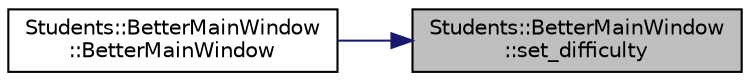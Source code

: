 digraph "Students::BetterMainWindow::set_difficulty"
{
 // LATEX_PDF_SIZE
  edge [fontname="Helvetica",fontsize="10",labelfontname="Helvetica",labelfontsize="10"];
  node [fontname="Helvetica",fontsize="10",shape=record];
  rankdir="RL";
  Node1 [label="Students::BetterMainWindow\l::set_difficulty",height=0.2,width=0.4,color="black", fillcolor="grey75", style="filled", fontcolor="black",tooltip="conneceted to startwindow info_set"];
  Node1 -> Node2 [dir="back",color="midnightblue",fontsize="10",style="solid",fontname="Helvetica"];
  Node2 [label="Students::BetterMainWindow\l::BetterMainWindow",height=0.2,width=0.4,color="black", fillcolor="white", style="filled",URL="$class_students_1_1_better_main_window.html#a2628c99043ad71f94ba63704b7d47a1e",tooltip=" "];
}
